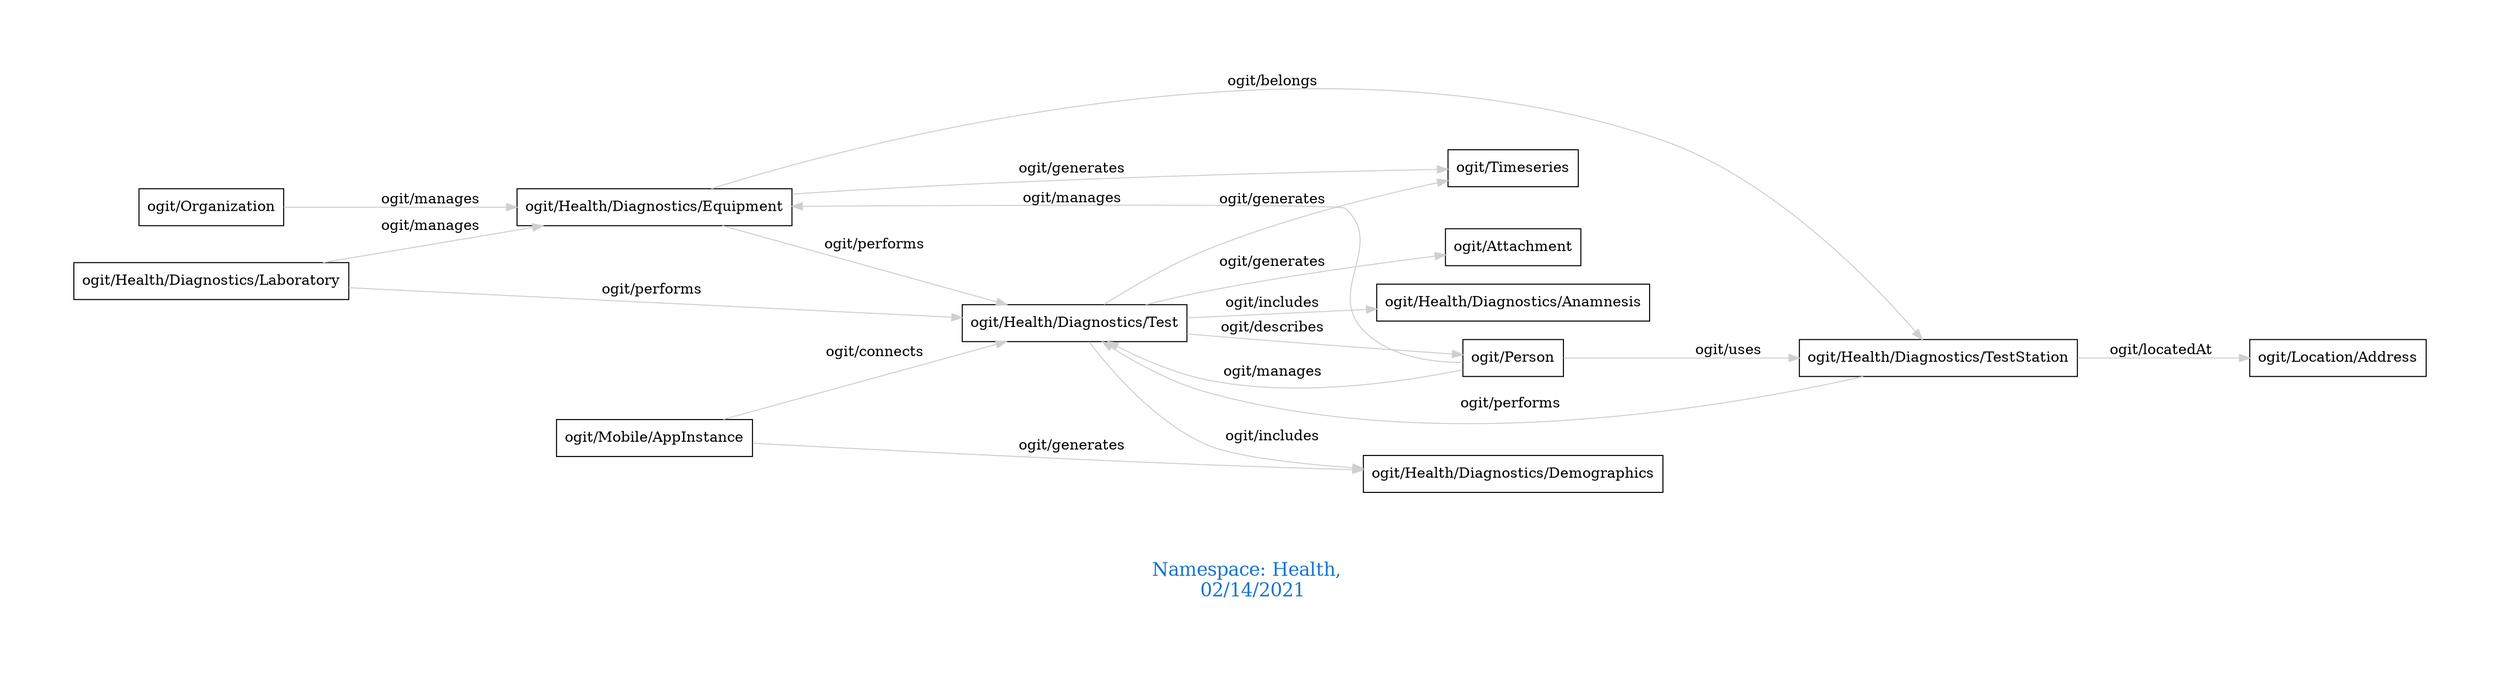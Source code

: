 digraph OGIT_ontology {
 graph [ rankdir= LR,pad=1 
fontsize = 18,
fontcolor= dodgerblue3,label = "\n\n\nNamespace: Health, \n 02/14/2021"];
node[shape=polygon];
edge [  color="gray81"];

   "ogit/Health/Diagnostics/Laboratory" -> "ogit/Health/Diagnostics/Equipment" [label="   ogit/manages    "];
   "ogit/Organization" -> "ogit/Health/Diagnostics/Equipment" [label="   ogit/manages    "];
   "ogit/Person" -> "ogit/Health/Diagnostics/Equipment" [label="   ogit/manages    "];
   "ogit/Person" -> "ogit/Health/Diagnostics/Test" [label="   ogit/manages    "];
   "ogit/Health/Diagnostics/Equipment" -> "ogit/Timeseries" [label="   ogit/generates    "];
   "ogit/Health/Diagnostics/Test" -> "ogit/Attachment" [label="   ogit/generates    "];
   "ogit/Health/Diagnostics/Test" -> "ogit/Timeseries" [label="   ogit/generates    "];
   "ogit/Mobile/AppInstance" -> "ogit/Health/Diagnostics/Demographics" [label="   ogit/generates    "];
   "ogit/Health/Diagnostics/TestStation" -> "ogit/Location/Address" [label="   ogit/locatedAt    "];
   "ogit/Health/Diagnostics/Test" -> "ogit/Health/Diagnostics/Anamnesis" [label="   ogit/includes    "];
   "ogit/Health/Diagnostics/Test" -> "ogit/Health/Diagnostics/Demographics" [label="   ogit/includes    "];
   "ogit/Health/Diagnostics/Equipment" -> "ogit/Health/Diagnostics/Test" [label="   ogit/performs    "];
   "ogit/Health/Diagnostics/Laboratory" -> "ogit/Health/Diagnostics/Test" [label="   ogit/performs    "];
   "ogit/Health/Diagnostics/TestStation" -> "ogit/Health/Diagnostics/Test" [label="   ogit/performs    "];
   "ogit/Health/Diagnostics/Test" -> "ogit/Person" [label="   ogit/describes    "];
   "ogit/Mobile/AppInstance" -> "ogit/Health/Diagnostics/Test" [label="   ogit/connects    "];
   "ogit/Health/Diagnostics/Equipment" -> "ogit/Health/Diagnostics/TestStation" [label="   ogit/belongs    "];
   "ogit/Person" -> "ogit/Health/Diagnostics/TestStation" [label="   ogit/uses    "];
}
